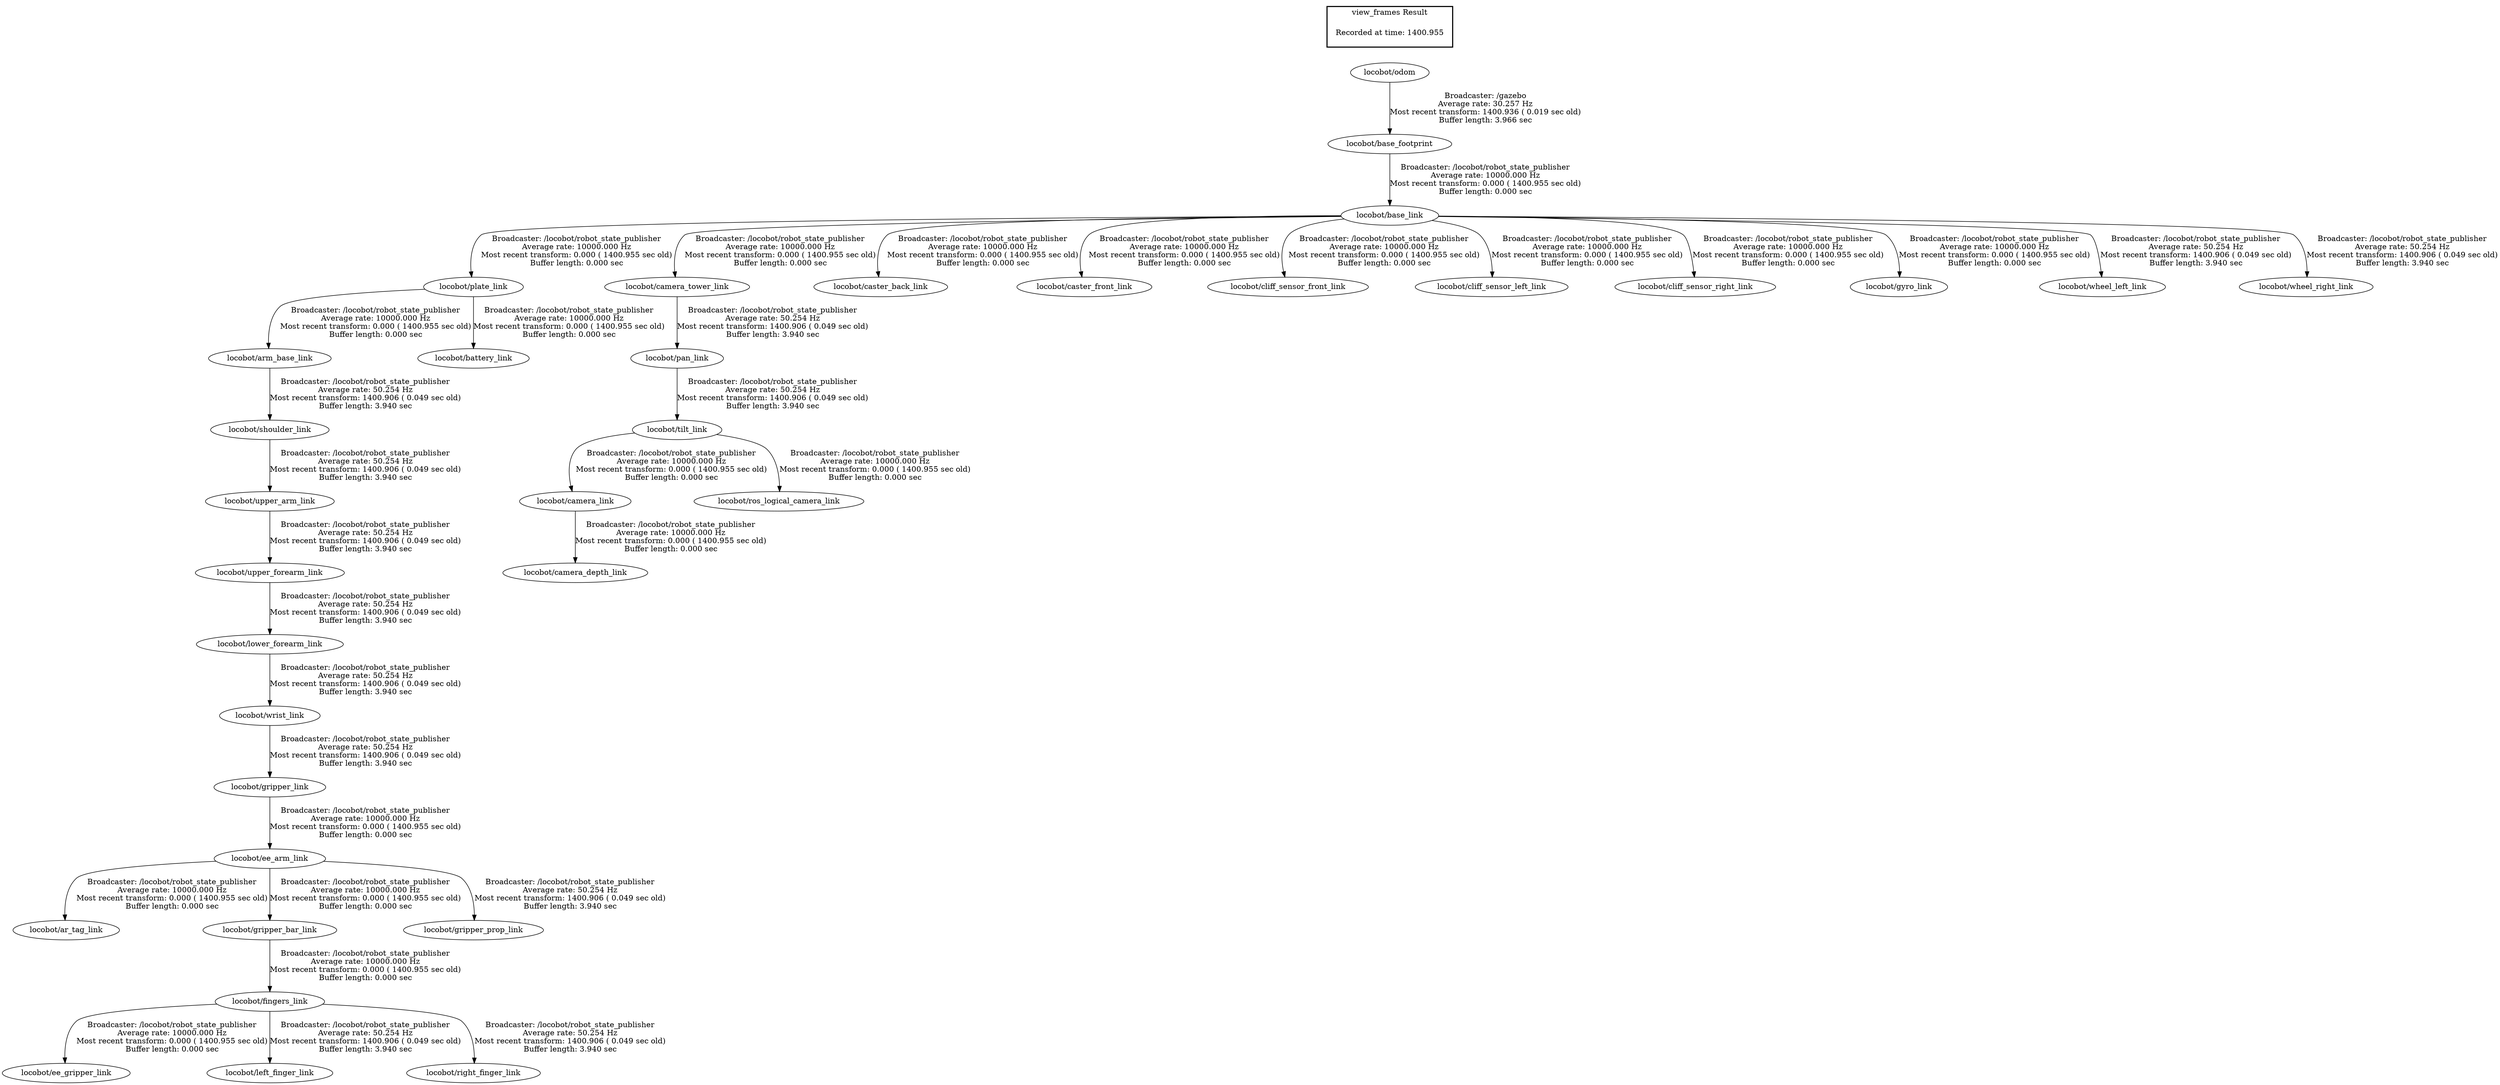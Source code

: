 digraph G {
"locobot/ee_arm_link" -> "locobot/ar_tag_link"[label="Broadcaster: /locobot/robot_state_publisher\nAverage rate: 10000.000 Hz\nMost recent transform: 0.000 ( 1400.955 sec old)\nBuffer length: 0.000 sec\n"];
"locobot/gripper_link" -> "locobot/ee_arm_link"[label="Broadcaster: /locobot/robot_state_publisher\nAverage rate: 10000.000 Hz\nMost recent transform: 0.000 ( 1400.955 sec old)\nBuffer length: 0.000 sec\n"];
"locobot/plate_link" -> "locobot/arm_base_link"[label="Broadcaster: /locobot/robot_state_publisher\nAverage rate: 10000.000 Hz\nMost recent transform: 0.000 ( 1400.955 sec old)\nBuffer length: 0.000 sec\n"];
"locobot/base_link" -> "locobot/plate_link"[label="Broadcaster: /locobot/robot_state_publisher\nAverage rate: 10000.000 Hz\nMost recent transform: 0.000 ( 1400.955 sec old)\nBuffer length: 0.000 sec\n"];
"locobot/base_footprint" -> "locobot/base_link"[label="Broadcaster: /locobot/robot_state_publisher\nAverage rate: 10000.000 Hz\nMost recent transform: 0.000 ( 1400.955 sec old)\nBuffer length: 0.000 sec\n"];
"locobot/odom" -> "locobot/base_footprint"[label="Broadcaster: /gazebo\nAverage rate: 30.257 Hz\nMost recent transform: 1400.936 ( 0.019 sec old)\nBuffer length: 3.966 sec\n"];
"locobot/plate_link" -> "locobot/battery_link"[label="Broadcaster: /locobot/robot_state_publisher\nAverage rate: 10000.000 Hz\nMost recent transform: 0.000 ( 1400.955 sec old)\nBuffer length: 0.000 sec\n"];
"locobot/tilt_link" -> "locobot/camera_link"[label="Broadcaster: /locobot/robot_state_publisher\nAverage rate: 10000.000 Hz\nMost recent transform: 0.000 ( 1400.955 sec old)\nBuffer length: 0.000 sec\n"];
"locobot/pan_link" -> "locobot/tilt_link"[label="Broadcaster: /locobot/robot_state_publisher\nAverage rate: 50.254 Hz\nMost recent transform: 1400.906 ( 0.049 sec old)\nBuffer length: 3.940 sec\n"];
"locobot/camera_link" -> "locobot/camera_depth_link"[label="Broadcaster: /locobot/robot_state_publisher\nAverage rate: 10000.000 Hz\nMost recent transform: 0.000 ( 1400.955 sec old)\nBuffer length: 0.000 sec\n"];
"locobot/base_link" -> "locobot/camera_tower_link"[label="Broadcaster: /locobot/robot_state_publisher\nAverage rate: 10000.000 Hz\nMost recent transform: 0.000 ( 1400.955 sec old)\nBuffer length: 0.000 sec\n"];
"locobot/base_link" -> "locobot/caster_back_link"[label="Broadcaster: /locobot/robot_state_publisher\nAverage rate: 10000.000 Hz\nMost recent transform: 0.000 ( 1400.955 sec old)\nBuffer length: 0.000 sec\n"];
"locobot/base_link" -> "locobot/caster_front_link"[label="Broadcaster: /locobot/robot_state_publisher\nAverage rate: 10000.000 Hz\nMost recent transform: 0.000 ( 1400.955 sec old)\nBuffer length: 0.000 sec\n"];
"locobot/base_link" -> "locobot/cliff_sensor_front_link"[label="Broadcaster: /locobot/robot_state_publisher\nAverage rate: 10000.000 Hz\nMost recent transform: 0.000 ( 1400.955 sec old)\nBuffer length: 0.000 sec\n"];
"locobot/base_link" -> "locobot/cliff_sensor_left_link"[label="Broadcaster: /locobot/robot_state_publisher\nAverage rate: 10000.000 Hz\nMost recent transform: 0.000 ( 1400.955 sec old)\nBuffer length: 0.000 sec\n"];
"locobot/base_link" -> "locobot/cliff_sensor_right_link"[label="Broadcaster: /locobot/robot_state_publisher\nAverage rate: 10000.000 Hz\nMost recent transform: 0.000 ( 1400.955 sec old)\nBuffer length: 0.000 sec\n"];
"locobot/wrist_link" -> "locobot/gripper_link"[label="Broadcaster: /locobot/robot_state_publisher\nAverage rate: 50.254 Hz\nMost recent transform: 1400.906 ( 0.049 sec old)\nBuffer length: 3.940 sec\n"];
"locobot/gripper_bar_link" -> "locobot/fingers_link"[label="Broadcaster: /locobot/robot_state_publisher\nAverage rate: 10000.000 Hz\nMost recent transform: 0.000 ( 1400.955 sec old)\nBuffer length: 0.000 sec\n"];
"locobot/ee_arm_link" -> "locobot/gripper_bar_link"[label="Broadcaster: /locobot/robot_state_publisher\nAverage rate: 10000.000 Hz\nMost recent transform: 0.000 ( 1400.955 sec old)\nBuffer length: 0.000 sec\n"];
"locobot/fingers_link" -> "locobot/ee_gripper_link"[label="Broadcaster: /locobot/robot_state_publisher\nAverage rate: 10000.000 Hz\nMost recent transform: 0.000 ( 1400.955 sec old)\nBuffer length: 0.000 sec\n"];
"locobot/base_link" -> "locobot/gyro_link"[label="Broadcaster: /locobot/robot_state_publisher\nAverage rate: 10000.000 Hz\nMost recent transform: 0.000 ( 1400.955 sec old)\nBuffer length: 0.000 sec\n"];
"locobot/tilt_link" -> "locobot/ros_logical_camera_link"[label="Broadcaster: /locobot/robot_state_publisher\nAverage rate: 10000.000 Hz\nMost recent transform: 0.000 ( 1400.955 sec old)\nBuffer length: 0.000 sec\n"];
"locobot/upper_arm_link" -> "locobot/upper_forearm_link"[label="Broadcaster: /locobot/robot_state_publisher\nAverage rate: 50.254 Hz\nMost recent transform: 1400.906 ( 0.049 sec old)\nBuffer length: 3.940 sec\n"];
"locobot/shoulder_link" -> "locobot/upper_arm_link"[label="Broadcaster: /locobot/robot_state_publisher\nAverage rate: 50.254 Hz\nMost recent transform: 1400.906 ( 0.049 sec old)\nBuffer length: 3.940 sec\n"];
"locobot/upper_forearm_link" -> "locobot/lower_forearm_link"[label="Broadcaster: /locobot/robot_state_publisher\nAverage rate: 50.254 Hz\nMost recent transform: 1400.906 ( 0.049 sec old)\nBuffer length: 3.940 sec\n"];
"locobot/ee_arm_link" -> "locobot/gripper_prop_link"[label="Broadcaster: /locobot/robot_state_publisher\nAverage rate: 50.254 Hz\nMost recent transform: 1400.906 ( 0.049 sec old)\nBuffer length: 3.940 sec\n"];
"locobot/fingers_link" -> "locobot/left_finger_link"[label="Broadcaster: /locobot/robot_state_publisher\nAverage rate: 50.254 Hz\nMost recent transform: 1400.906 ( 0.049 sec old)\nBuffer length: 3.940 sec\n"];
"locobot/camera_tower_link" -> "locobot/pan_link"[label="Broadcaster: /locobot/robot_state_publisher\nAverage rate: 50.254 Hz\nMost recent transform: 1400.906 ( 0.049 sec old)\nBuffer length: 3.940 sec\n"];
"locobot/fingers_link" -> "locobot/right_finger_link"[label="Broadcaster: /locobot/robot_state_publisher\nAverage rate: 50.254 Hz\nMost recent transform: 1400.906 ( 0.049 sec old)\nBuffer length: 3.940 sec\n"];
"locobot/arm_base_link" -> "locobot/shoulder_link"[label="Broadcaster: /locobot/robot_state_publisher\nAverage rate: 50.254 Hz\nMost recent transform: 1400.906 ( 0.049 sec old)\nBuffer length: 3.940 sec\n"];
"locobot/base_link" -> "locobot/wheel_left_link"[label="Broadcaster: /locobot/robot_state_publisher\nAverage rate: 50.254 Hz\nMost recent transform: 1400.906 ( 0.049 sec old)\nBuffer length: 3.940 sec\n"];
"locobot/base_link" -> "locobot/wheel_right_link"[label="Broadcaster: /locobot/robot_state_publisher\nAverage rate: 50.254 Hz\nMost recent transform: 1400.906 ( 0.049 sec old)\nBuffer length: 3.940 sec\n"];
"locobot/lower_forearm_link" -> "locobot/wrist_link"[label="Broadcaster: /locobot/robot_state_publisher\nAverage rate: 50.254 Hz\nMost recent transform: 1400.906 ( 0.049 sec old)\nBuffer length: 3.940 sec\n"];
edge [style=invis];
 subgraph cluster_legend { style=bold; color=black; label ="view_frames Result";
"Recorded at time: 1400.955"[ shape=plaintext ] ;
 }->"locobot/odom";
}